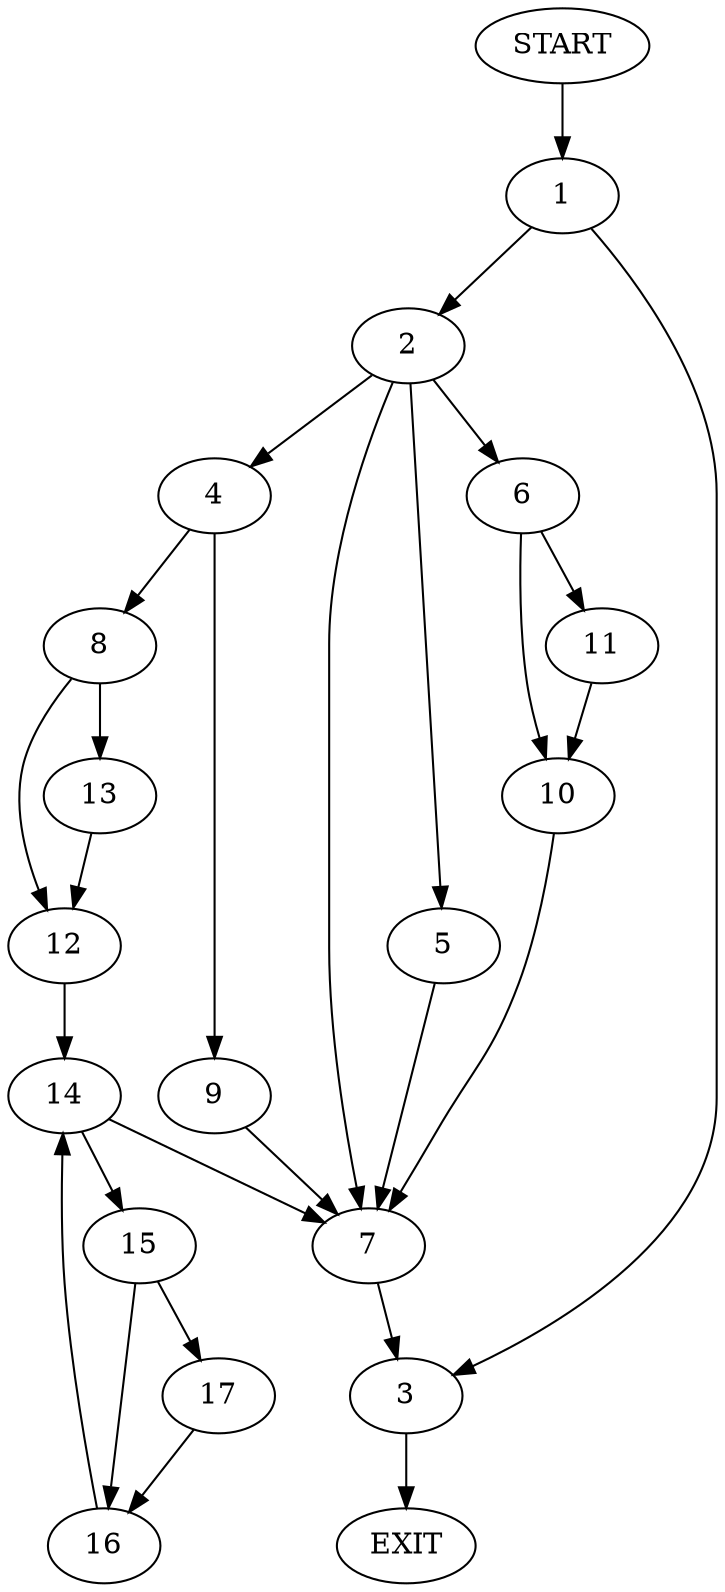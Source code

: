 digraph {
0 [label="START"]
18 [label="EXIT"]
0 -> 1
1 -> 2
1 -> 3
2 -> 4
2 -> 5
2 -> 6
2 -> 7
3 -> 18
5 -> 7
7 -> 3
4 -> 8
4 -> 9
6 -> 10
6 -> 11
11 -> 10
10 -> 7
8 -> 12
8 -> 13
9 -> 7
12 -> 14
13 -> 12
14 -> 15
14 -> 7
15 -> 16
15 -> 17
17 -> 16
16 -> 14
}
